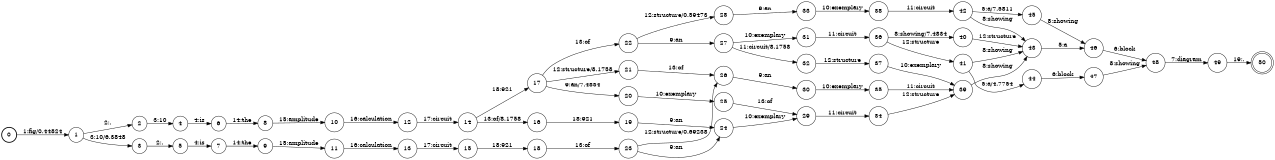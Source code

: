 digraph FST {
rankdir = LR;
size = "8.5,11";
label = "";
center = 1;
orientation = Portrait;
ranksep = "0.4";
nodesep = "0.25";
0 [label = "0", shape = circle, style = bold, fontsize = 14]
	0 -> 1 [label = "1:fig/0.44824", fontsize = 14];
1 [label = "1", shape = circle, style = solid, fontsize = 14]
	1 -> 2 [label = "2:.", fontsize = 14];
	1 -> 3 [label = "3:10/6.3848", fontsize = 14];
2 [label = "2", shape = circle, style = solid, fontsize = 14]
	2 -> 4 [label = "3:10", fontsize = 14];
3 [label = "3", shape = circle, style = solid, fontsize = 14]
	3 -> 5 [label = "2:.", fontsize = 14];
4 [label = "4", shape = circle, style = solid, fontsize = 14]
	4 -> 6 [label = "4:is", fontsize = 14];
5 [label = "5", shape = circle, style = solid, fontsize = 14]
	5 -> 7 [label = "4:is", fontsize = 14];
6 [label = "6", shape = circle, style = solid, fontsize = 14]
	6 -> 8 [label = "14:the", fontsize = 14];
7 [label = "7", shape = circle, style = solid, fontsize = 14]
	7 -> 9 [label = "14:the", fontsize = 14];
8 [label = "8", shape = circle, style = solid, fontsize = 14]
	8 -> 10 [label = "15:amplitude", fontsize = 14];
9 [label = "9", shape = circle, style = solid, fontsize = 14]
	9 -> 11 [label = "15:amplitude", fontsize = 14];
10 [label = "10", shape = circle, style = solid, fontsize = 14]
	10 -> 12 [label = "16:calculation", fontsize = 14];
11 [label = "11", shape = circle, style = solid, fontsize = 14]
	11 -> 13 [label = "16:calculation", fontsize = 14];
12 [label = "12", shape = circle, style = solid, fontsize = 14]
	12 -> 14 [label = "17:circuit", fontsize = 14];
13 [label = "13", shape = circle, style = solid, fontsize = 14]
	13 -> 15 [label = "17:circuit", fontsize = 14];
14 [label = "14", shape = circle, style = solid, fontsize = 14]
	14 -> 16 [label = "13:of/8.1758", fontsize = 14];
	14 -> 17 [label = "18:921", fontsize = 14];
15 [label = "15", shape = circle, style = solid, fontsize = 14]
	15 -> 18 [label = "18:921", fontsize = 14];
16 [label = "16", shape = circle, style = solid, fontsize = 14]
	16 -> 19 [label = "18:921", fontsize = 14];
17 [label = "17", shape = circle, style = solid, fontsize = 14]
	17 -> 20 [label = "9:an/7.4834", fontsize = 14];
	17 -> 21 [label = "12:structure/8.1758", fontsize = 14];
	17 -> 22 [label = "13:of", fontsize = 14];
18 [label = "18", shape = circle, style = solid, fontsize = 14]
	18 -> 23 [label = "13:of", fontsize = 14];
19 [label = "19", shape = circle, style = solid, fontsize = 14]
	19 -> 24 [label = "9:an", fontsize = 14];
20 [label = "20", shape = circle, style = solid, fontsize = 14]
	20 -> 25 [label = "10:exemplary", fontsize = 14];
21 [label = "21", shape = circle, style = solid, fontsize = 14]
	21 -> 26 [label = "13:of", fontsize = 14];
22 [label = "22", shape = circle, style = solid, fontsize = 14]
	22 -> 27 [label = "9:an", fontsize = 14];
	22 -> 28 [label = "12:structure/0.59473", fontsize = 14];
23 [label = "23", shape = circle, style = solid, fontsize = 14]
	23 -> 24 [label = "9:an", fontsize = 14];
	23 -> 26 [label = "12:structure/0.69238", fontsize = 14];
24 [label = "24", shape = circle, style = solid, fontsize = 14]
	24 -> 29 [label = "10:exemplary", fontsize = 14];
25 [label = "25", shape = circle, style = solid, fontsize = 14]
	25 -> 29 [label = "13:of", fontsize = 14];
26 [label = "26", shape = circle, style = solid, fontsize = 14]
	26 -> 30 [label = "9:an", fontsize = 14];
27 [label = "27", shape = circle, style = solid, fontsize = 14]
	27 -> 31 [label = "10:exemplary", fontsize = 14];
	27 -> 32 [label = "11:circuit/8.1758", fontsize = 14];
28 [label = "28", shape = circle, style = solid, fontsize = 14]
	28 -> 33 [label = "9:an", fontsize = 14];
29 [label = "29", shape = circle, style = solid, fontsize = 14]
	29 -> 34 [label = "11:circuit", fontsize = 14];
30 [label = "30", shape = circle, style = solid, fontsize = 14]
	30 -> 35 [label = "10:exemplary", fontsize = 14];
31 [label = "31", shape = circle, style = solid, fontsize = 14]
	31 -> 36 [label = "11:circuit", fontsize = 14];
32 [label = "32", shape = circle, style = solid, fontsize = 14]
	32 -> 37 [label = "12:structure", fontsize = 14];
33 [label = "33", shape = circle, style = solid, fontsize = 14]
	33 -> 38 [label = "10:exemplary", fontsize = 14];
34 [label = "34", shape = circle, style = solid, fontsize = 14]
	34 -> 39 [label = "12:structure", fontsize = 14];
35 [label = "35", shape = circle, style = solid, fontsize = 14]
	35 -> 39 [label = "11:circuit", fontsize = 14];
36 [label = "36", shape = circle, style = solid, fontsize = 14]
	36 -> 40 [label = "8:showing/7.4834", fontsize = 14];
	36 -> 41 [label = "12:structure", fontsize = 14];
37 [label = "37", shape = circle, style = solid, fontsize = 14]
	37 -> 39 [label = "10:exemplary", fontsize = 14];
38 [label = "38", shape = circle, style = solid, fontsize = 14]
	38 -> 42 [label = "11:circuit", fontsize = 14];
39 [label = "39", shape = circle, style = solid, fontsize = 14]
	39 -> 43 [label = "8:showing", fontsize = 14];
40 [label = "40", shape = circle, style = solid, fontsize = 14]
	40 -> 43 [label = "12:structure", fontsize = 14];
41 [label = "41", shape = circle, style = solid, fontsize = 14]
	41 -> 44 [label = "5:a/4.7754", fontsize = 14];
	41 -> 43 [label = "8:showing", fontsize = 14];
42 [label = "42", shape = circle, style = solid, fontsize = 14]
	42 -> 45 [label = "5:a/7.5811", fontsize = 14];
	42 -> 43 [label = "8:showing", fontsize = 14];
43 [label = "43", shape = circle, style = solid, fontsize = 14]
	43 -> 46 [label = "5:a", fontsize = 14];
44 [label = "44", shape = circle, style = solid, fontsize = 14]
	44 -> 47 [label = "6:block", fontsize = 14];
45 [label = "45", shape = circle, style = solid, fontsize = 14]
	45 -> 46 [label = "8:showing", fontsize = 14];
46 [label = "46", shape = circle, style = solid, fontsize = 14]
	46 -> 48 [label = "6:block", fontsize = 14];
47 [label = "47", shape = circle, style = solid, fontsize = 14]
	47 -> 48 [label = "8:showing", fontsize = 14];
48 [label = "48", shape = circle, style = solid, fontsize = 14]
	48 -> 49 [label = "7:diagram", fontsize = 14];
49 [label = "49", shape = circle, style = solid, fontsize = 14]
	49 -> 50 [label = "19:.", fontsize = 14];
50 [label = "50", shape = doublecircle, style = solid, fontsize = 14]
}
